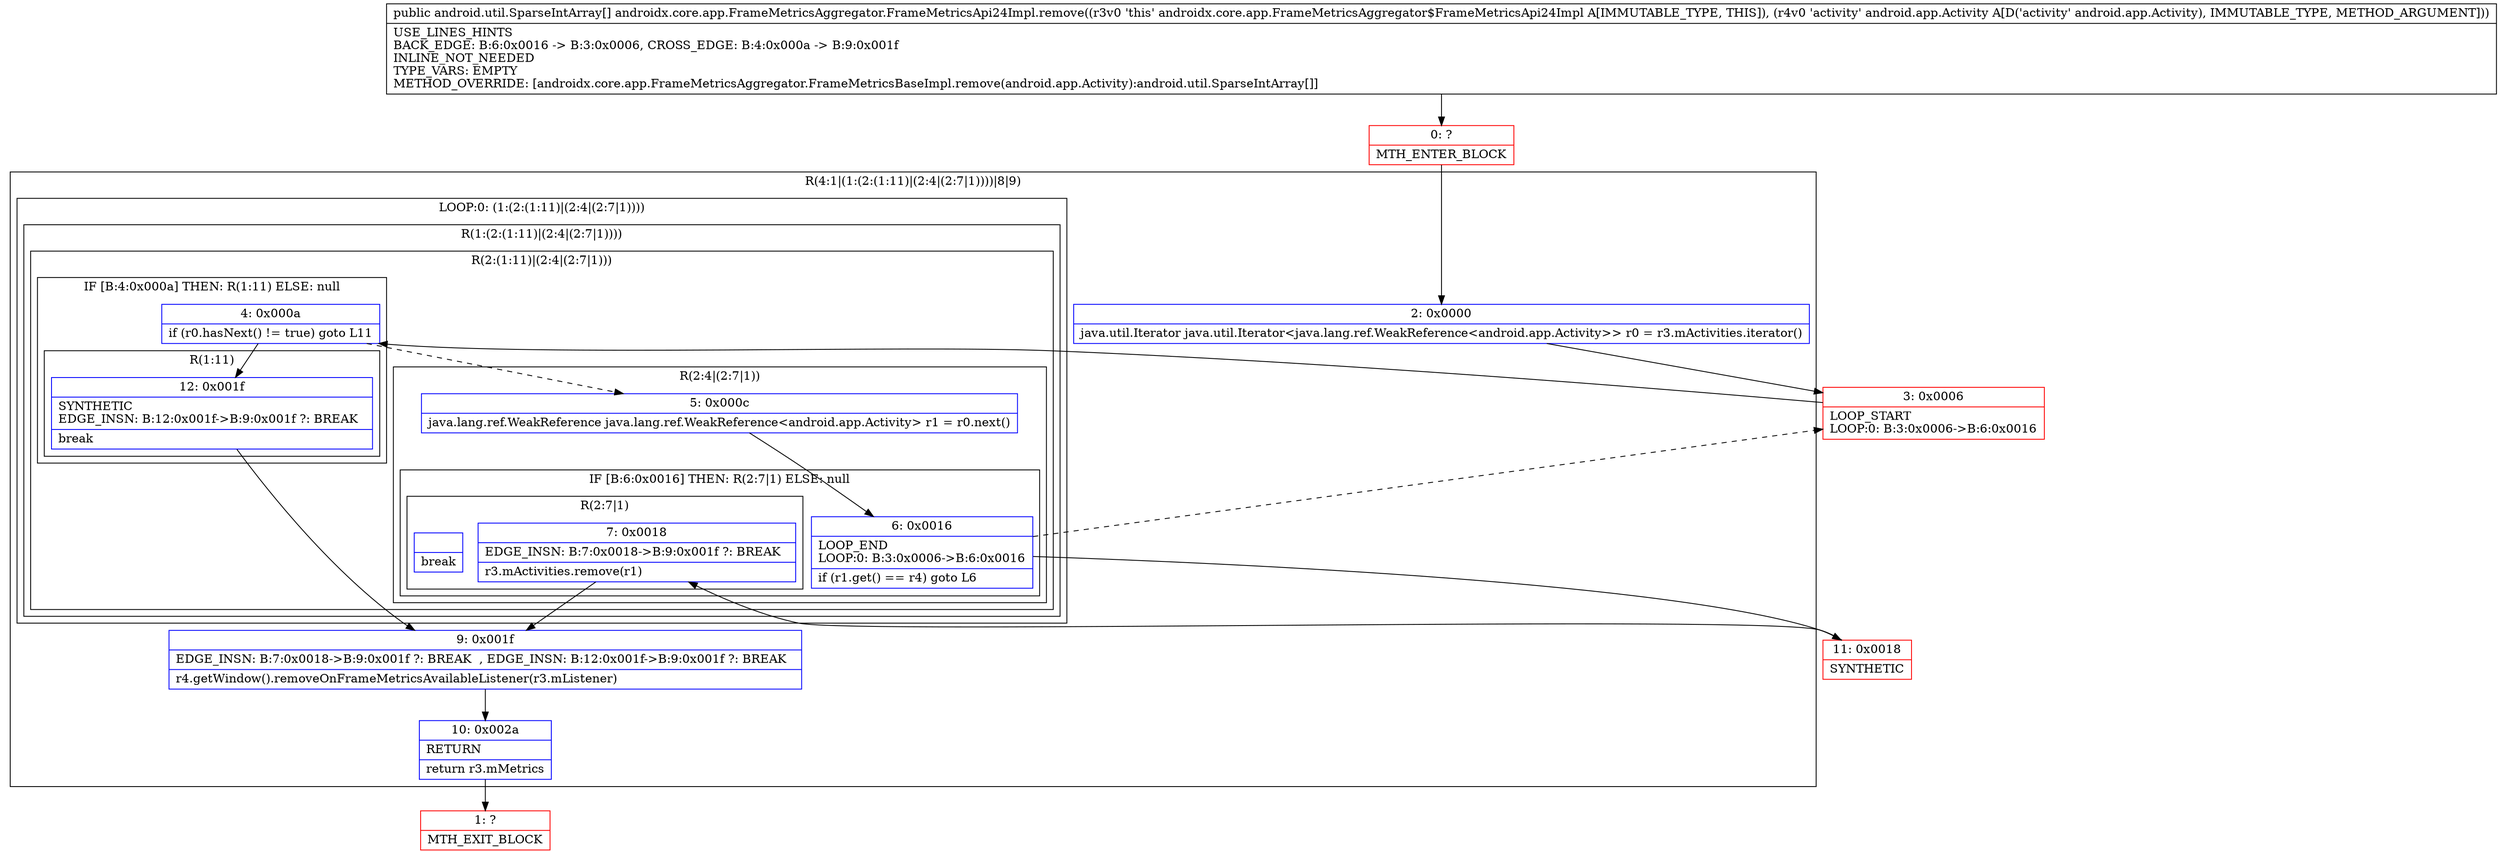digraph "CFG forandroidx.core.app.FrameMetricsAggregator.FrameMetricsApi24Impl.remove(Landroid\/app\/Activity;)[Landroid\/util\/SparseIntArray;" {
subgraph cluster_Region_1446809033 {
label = "R(4:1|(1:(2:(1:11)|(2:4|(2:7|1))))|8|9)";
node [shape=record,color=blue];
Node_2 [shape=record,label="{2\:\ 0x0000|java.util.Iterator java.util.Iterator\<java.lang.ref.WeakReference\<android.app.Activity\>\> r0 = r3.mActivities.iterator()\l}"];
subgraph cluster_LoopRegion_1595739745 {
label = "LOOP:0: (1:(2:(1:11)|(2:4|(2:7|1))))";
node [shape=record,color=blue];
subgraph cluster_Region_2089284372 {
label = "R(1:(2:(1:11)|(2:4|(2:7|1))))";
node [shape=record,color=blue];
subgraph cluster_Region_326513987 {
label = "R(2:(1:11)|(2:4|(2:7|1)))";
node [shape=record,color=blue];
subgraph cluster_IfRegion_311159527 {
label = "IF [B:4:0x000a] THEN: R(1:11) ELSE: null";
node [shape=record,color=blue];
Node_4 [shape=record,label="{4\:\ 0x000a|if (r0.hasNext() != true) goto L11\l}"];
subgraph cluster_Region_2121079760 {
label = "R(1:11)";
node [shape=record,color=blue];
Node_12 [shape=record,label="{12\:\ 0x001f|SYNTHETIC\lEDGE_INSN: B:12:0x001f\-\>B:9:0x001f ?: BREAK  \l|break\l}"];
}
}
subgraph cluster_Region_554304716 {
label = "R(2:4|(2:7|1))";
node [shape=record,color=blue];
Node_5 [shape=record,label="{5\:\ 0x000c|java.lang.ref.WeakReference java.lang.ref.WeakReference\<android.app.Activity\> r1 = r0.next()\l}"];
subgraph cluster_IfRegion_1993970608 {
label = "IF [B:6:0x0016] THEN: R(2:7|1) ELSE: null";
node [shape=record,color=blue];
Node_6 [shape=record,label="{6\:\ 0x0016|LOOP_END\lLOOP:0: B:3:0x0006\-\>B:6:0x0016\l|if (r1.get() == r4) goto L6\l}"];
subgraph cluster_Region_1144588903 {
label = "R(2:7|1)";
node [shape=record,color=blue];
Node_7 [shape=record,label="{7\:\ 0x0018|EDGE_INSN: B:7:0x0018\-\>B:9:0x001f ?: BREAK  \l|r3.mActivities.remove(r1)\l}"];
Node_InsnContainer_1236561018 [shape=record,label="{|break\l}"];
}
}
}
}
}
}
Node_9 [shape=record,label="{9\:\ 0x001f|EDGE_INSN: B:7:0x0018\-\>B:9:0x001f ?: BREAK  , EDGE_INSN: B:12:0x001f\-\>B:9:0x001f ?: BREAK  \l|r4.getWindow().removeOnFrameMetricsAvailableListener(r3.mListener)\l}"];
Node_10 [shape=record,label="{10\:\ 0x002a|RETURN\l|return r3.mMetrics\l}"];
}
Node_0 [shape=record,color=red,label="{0\:\ ?|MTH_ENTER_BLOCK\l}"];
Node_3 [shape=record,color=red,label="{3\:\ 0x0006|LOOP_START\lLOOP:0: B:3:0x0006\-\>B:6:0x0016\l}"];
Node_11 [shape=record,color=red,label="{11\:\ 0x0018|SYNTHETIC\l}"];
Node_1 [shape=record,color=red,label="{1\:\ ?|MTH_EXIT_BLOCK\l}"];
MethodNode[shape=record,label="{public android.util.SparseIntArray[] androidx.core.app.FrameMetricsAggregator.FrameMetricsApi24Impl.remove((r3v0 'this' androidx.core.app.FrameMetricsAggregator$FrameMetricsApi24Impl A[IMMUTABLE_TYPE, THIS]), (r4v0 'activity' android.app.Activity A[D('activity' android.app.Activity), IMMUTABLE_TYPE, METHOD_ARGUMENT]))  | USE_LINES_HINTS\lBACK_EDGE: B:6:0x0016 \-\> B:3:0x0006, CROSS_EDGE: B:4:0x000a \-\> B:9:0x001f\lINLINE_NOT_NEEDED\lTYPE_VARS: EMPTY\lMETHOD_OVERRIDE: [androidx.core.app.FrameMetricsAggregator.FrameMetricsBaseImpl.remove(android.app.Activity):android.util.SparseIntArray[]]\l}"];
MethodNode -> Node_0;Node_2 -> Node_3;
Node_4 -> Node_5[style=dashed];
Node_4 -> Node_12;
Node_12 -> Node_9;
Node_5 -> Node_6;
Node_6 -> Node_3[style=dashed];
Node_6 -> Node_11;
Node_7 -> Node_9;
Node_9 -> Node_10;
Node_10 -> Node_1;
Node_0 -> Node_2;
Node_3 -> Node_4;
Node_11 -> Node_7;
}

